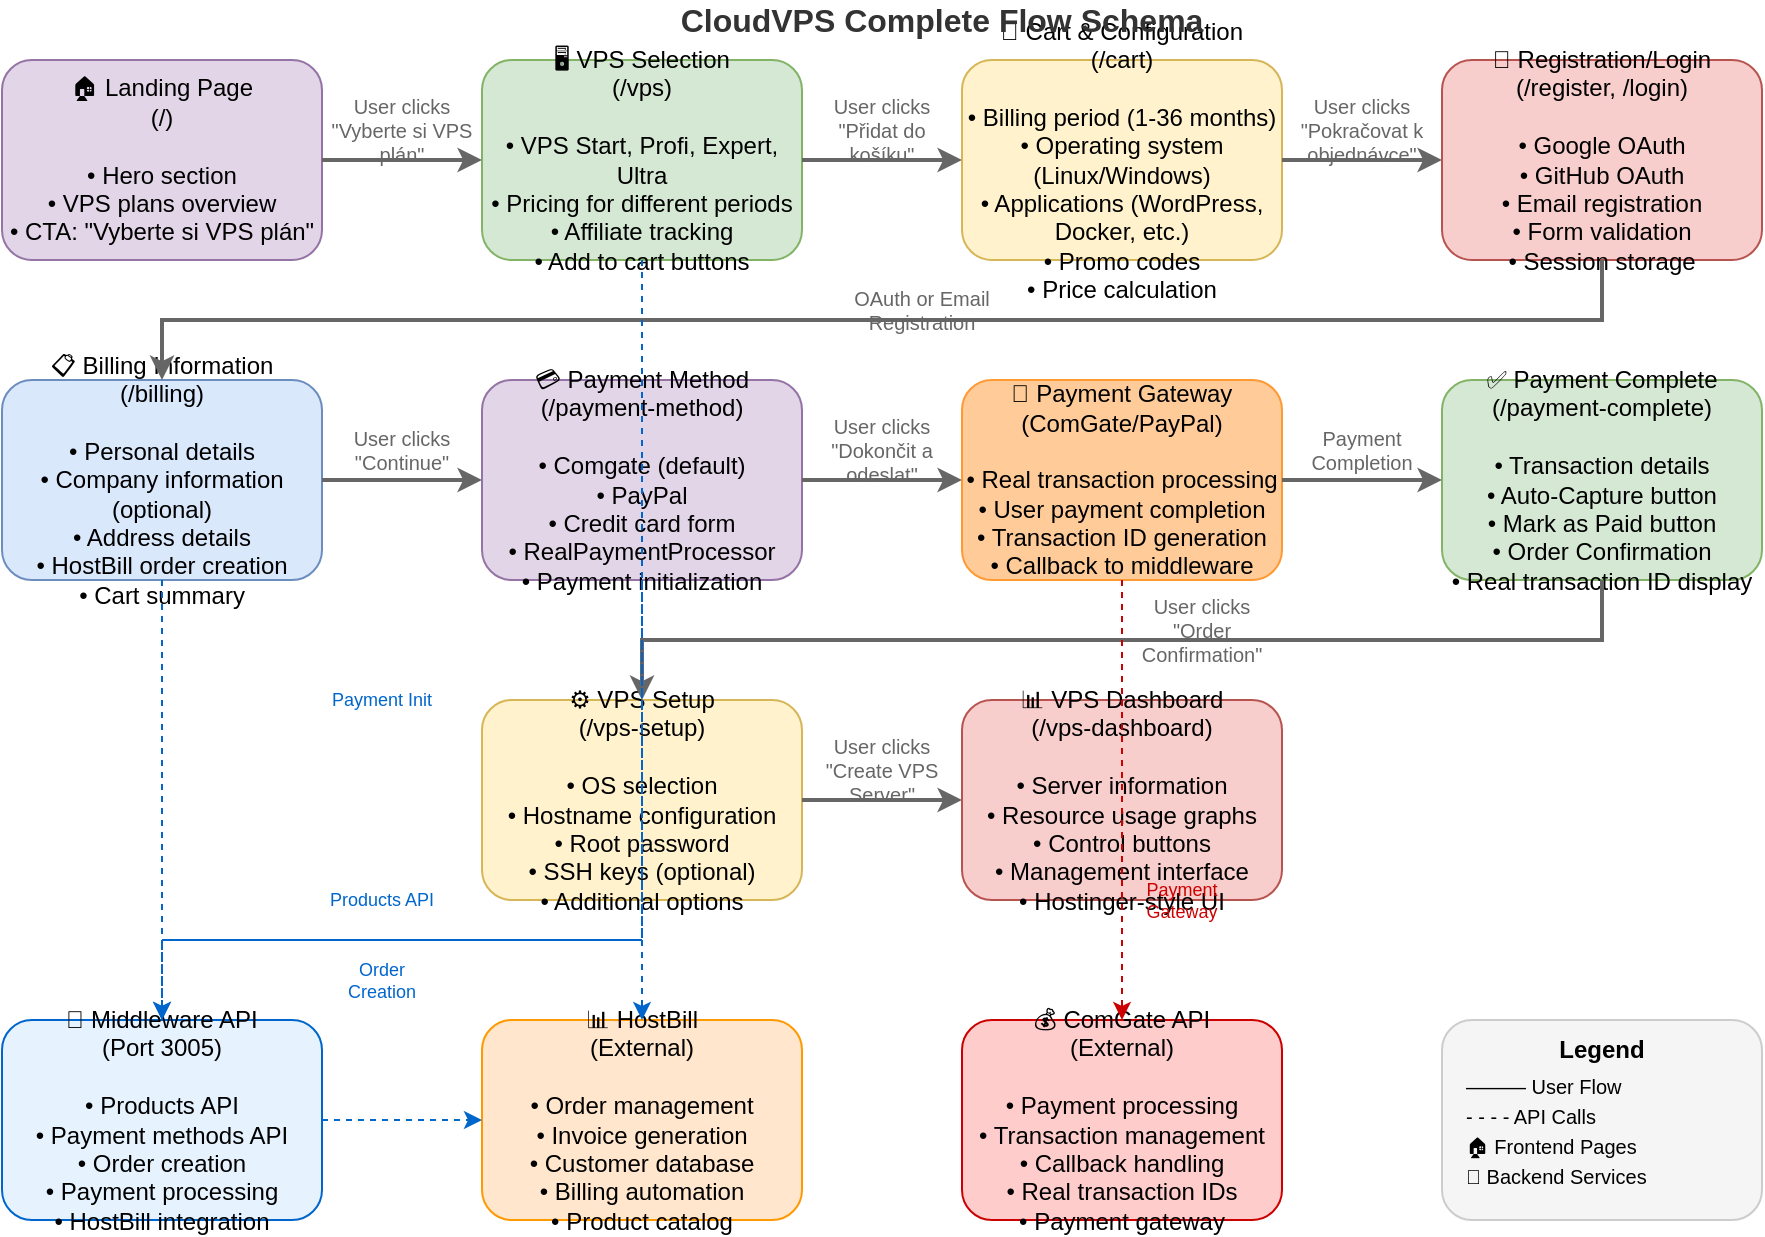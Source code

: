 <mxfile version="22.1.16" type="device">
  <diagram name="VPS Complete Flow" id="vps-complete-flow">
    <mxGraphModel dx="1422" dy="794" grid="1" gridSize="10" guides="1" tooltips="1" connect="1" arrows="1" fold="1" page="1" pageScale="1" pageWidth="1169" pageHeight="827" math="0" shadow="0">
      <root>
        <mxCell id="0" />
        <mxCell id="1" parent="0" />
        
        <!-- Landing Page -->
        <mxCell id="landing" value="🏠 Landing Page&#xa;(/)&#xa;&#xa;• Hero section&#xa;• VPS plans overview&#xa;• CTA: &quot;Vyberte si VPS plán&quot;" style="rounded=1;whiteSpace=wrap;html=1;fillColor=#e1d5e7;strokeColor=#9673a6;fontSize=12;align=center;" vertex="1" parent="1">
          <mxGeometry x="80" y="40" width="160" height="100" as="geometry" />
        </mxCell>
        
        <!-- VPS Selection -->
        <mxCell id="vps" value="🖥️ VPS Selection&#xa;(/vps)&#xa;&#xa;• VPS Start, Profi, Expert, Ultra&#xa;• Pricing for different periods&#xa;• Affiliate tracking&#xa;• Add to cart buttons" style="rounded=1;whiteSpace=wrap;html=1;fillColor=#d5e8d4;strokeColor=#82b366;fontSize=12;align=center;" vertex="1" parent="1">
          <mxGeometry x="320" y="40" width="160" height="100" as="geometry" />
        </mxCell>
        
        <!-- Cart Configuration -->
        <mxCell id="cart" value="🛒 Cart &amp; Configuration&#xa;(/cart)&#xa;&#xa;• Billing period (1-36 months)&#xa;• Operating system (Linux/Windows)&#xa;• Applications (WordPress, Docker, etc.)&#xa;• Promo codes&#xa;• Price calculation" style="rounded=1;whiteSpace=wrap;html=1;fillColor=#fff2cc;strokeColor=#d6b656;fontSize=12;align=center;" vertex="1" parent="1">
          <mxGeometry x="560" y="40" width="160" height="100" as="geometry" />
        </mxCell>
        
        <!-- Registration -->
        <mxCell id="register" value="👤 Registration/Login&#xa;(/register, /login)&#xa;&#xa;• Google OAuth&#xa;• GitHub OAuth&#xa;• Email registration&#xa;• Form validation&#xa;• Session storage" style="rounded=1;whiteSpace=wrap;html=1;fillColor=#f8cecc;strokeColor=#b85450;fontSize=12;align=center;" vertex="1" parent="1">
          <mxGeometry x="800" y="40" width="160" height="100" as="geometry" />
        </mxCell>
        
        <!-- Billing Information -->
        <mxCell id="billing" value="📋 Billing Information&#xa;(/billing)&#xa;&#xa;• Personal details&#xa;• Company information (optional)&#xa;• Address details&#xa;• HostBill order creation&#xa;• Cart summary" style="rounded=1;whiteSpace=wrap;html=1;fillColor=#dae8fc;strokeColor=#6c8ebf;fontSize=12;align=center;" vertex="1" parent="1">
          <mxGeometry x="80" y="200" width="160" height="100" as="geometry" />
        </mxCell>
        
        <!-- Payment Method -->
        <mxCell id="payment-method" value="💳 Payment Method&#xa;(/payment-method)&#xa;&#xa;• Comgate (default)&#xa;• PayPal&#xa;• Credit card form&#xa;• RealPaymentProcessor&#xa;• Payment initialization" style="rounded=1;whiteSpace=wrap;html=1;fillColor=#e1d5e7;strokeColor=#9673a6;fontSize=12;align=center;" vertex="1" parent="1">
          <mxGeometry x="320" y="200" width="160" height="100" as="geometry" />
        </mxCell>
        
        <!-- Payment Gateway -->
        <mxCell id="payment-gateway" value="🏦 Payment Gateway&#xa;(ComGate/PayPal)&#xa;&#xa;• Real transaction processing&#xa;• User payment completion&#xa;• Transaction ID generation&#xa;• Callback to middleware" style="rounded=1;whiteSpace=wrap;html=1;fillColor=#ffcc99;strokeColor=#ff9933;fontSize=12;align=center;" vertex="1" parent="1">
          <mxGeometry x="560" y="200" width="160" height="100" as="geometry" />
        </mxCell>
        
        <!-- Payment Complete -->
        <mxCell id="payment-complete" value="✅ Payment Complete&#xa;(/payment-complete)&#xa;&#xa;• Transaction details&#xa;• Auto-Capture button&#xa;• Mark as Paid button&#xa;• Order Confirmation&#xa;• Real transaction ID display" style="rounded=1;whiteSpace=wrap;html=1;fillColor=#d5e8d4;strokeColor=#82b366;fontSize=12;align=center;" vertex="1" parent="1">
          <mxGeometry x="800" y="200" width="160" height="100" as="geometry" />
        </mxCell>
        
        <!-- VPS Setup -->
        <mxCell id="vps-setup" value="⚙️ VPS Setup&#xa;(/vps-setup)&#xa;&#xa;• OS selection&#xa;• Hostname configuration&#xa;• Root password&#xa;• SSH keys (optional)&#xa;• Additional options" style="rounded=1;whiteSpace=wrap;html=1;fillColor=#fff2cc;strokeColor=#d6b656;fontSize=12;align=center;" vertex="1" parent="1">
          <mxGeometry x="320" y="360" width="160" height="100" as="geometry" />
        </mxCell>
        
        <!-- VPS Dashboard -->
        <mxCell id="vps-dashboard" value="📊 VPS Dashboard&#xa;(/vps-dashboard)&#xa;&#xa;• Server information&#xa;• Resource usage graphs&#xa;• Control buttons&#xa;• Management interface&#xa;• Hostinger-style UI" style="rounded=1;whiteSpace=wrap;html=1;fillColor=#f8cecc;strokeColor=#b85450;fontSize=12;align=center;" vertex="1" parent="1">
          <mxGeometry x="560" y="360" width="160" height="100" as="geometry" />
        </mxCell>
        
        <!-- Middleware API -->
        <mxCell id="middleware" value="🔧 Middleware API&#xa;(Port 3005)&#xa;&#xa;• Products API&#xa;• Payment methods API&#xa;• Order creation&#xa;• Payment processing&#xa;• HostBill integration" style="rounded=1;whiteSpace=wrap;html=1;fillColor=#e6f3ff;strokeColor=#0066cc;fontSize=12;align=center;" vertex="1" parent="1">
          <mxGeometry x="80" y="520" width="160" height="100" as="geometry" />
        </mxCell>
        
        <!-- HostBill -->
        <mxCell id="hostbill" value="📊 HostBill&#xa;(External)&#xa;&#xa;• Order management&#xa;• Invoice generation&#xa;• Customer database&#xa;• Billing automation&#xa;• Product catalog" style="rounded=1;whiteSpace=wrap;html=1;fillColor=#ffe6cc;strokeColor=#ff9900;fontSize=12;align=center;" vertex="1" parent="1">
          <mxGeometry x="320" y="520" width="160" height="100" as="geometry" />
        </mxCell>
        
        <!-- ComGate -->
        <mxCell id="comgate" value="💰 ComGate API&#xa;(External)&#xa;&#xa;• Payment processing&#xa;• Transaction management&#xa;• Callback handling&#xa;• Real transaction IDs&#xa;• Payment gateway" style="rounded=1;whiteSpace=wrap;html=1;fillColor=#ffcccc;strokeColor=#cc0000;fontSize=12;align=center;" vertex="1" parent="1">
          <mxGeometry x="560" y="520" width="160" height="100" as="geometry" />
        </mxCell>
        
        <!-- Flow Arrows -->
        <mxCell id="arrow1" style="edgeStyle=orthogonalEdgeStyle;rounded=0;orthogonalLoop=1;jettySize=auto;html=1;strokeWidth=2;strokeColor=#666666;" edge="1" parent="1" source="landing" target="vps">
          <mxGeometry relative="1" as="geometry" />
        </mxCell>
        
        <mxCell id="arrow2" style="edgeStyle=orthogonalEdgeStyle;rounded=0;orthogonalLoop=1;jettySize=auto;html=1;strokeWidth=2;strokeColor=#666666;" edge="1" parent="1" source="vps" target="cart">
          <mxGeometry relative="1" as="geometry" />
        </mxCell>
        
        <mxCell id="arrow3" style="edgeStyle=orthogonalEdgeStyle;rounded=0;orthogonalLoop=1;jettySize=auto;html=1;strokeWidth=2;strokeColor=#666666;" edge="1" parent="1" source="cart" target="register">
          <mxGeometry relative="1" as="geometry" />
        </mxCell>
        
        <mxCell id="arrow4" style="edgeStyle=orthogonalEdgeStyle;rounded=0;orthogonalLoop=1;jettySize=auto;html=1;strokeWidth=2;strokeColor=#666666;" edge="1" parent="1" source="register" target="billing">
          <mxGeometry relative="1" as="geometry">
            <Array as="points">
              <mxPoint x="880" y="170" />
              <mxPoint x="160" y="170" />
            </Array>
          </mxGeometry>
        </mxCell>
        
        <mxCell id="arrow5" style="edgeStyle=orthogonalEdgeStyle;rounded=0;orthogonalLoop=1;jettySize=auto;html=1;strokeWidth=2;strokeColor=#666666;" edge="1" parent="1" source="billing" target="payment-method">
          <mxGeometry relative="1" as="geometry" />
        </mxCell>
        
        <mxCell id="arrow6" style="edgeStyle=orthogonalEdgeStyle;rounded=0;orthogonalLoop=1;jettySize=auto;html=1;strokeWidth=2;strokeColor=#666666;" edge="1" parent="1" source="payment-method" target="payment-gateway">
          <mxGeometry relative="1" as="geometry" />
        </mxCell>
        
        <mxCell id="arrow7" style="edgeStyle=orthogonalEdgeStyle;rounded=0;orthogonalLoop=1;jettySize=auto;html=1;strokeWidth=2;strokeColor=#666666;" edge="1" parent="1" source="payment-gateway" target="payment-complete">
          <mxGeometry relative="1" as="geometry" />
        </mxCell>
        
        <mxCell id="arrow8" style="edgeStyle=orthogonalEdgeStyle;rounded=0;orthogonalLoop=1;jettySize=auto;html=1;strokeWidth=2;strokeColor=#666666;" edge="1" parent="1" source="payment-complete" target="vps-setup">
          <mxGeometry relative="1" as="geometry">
            <Array as="points">
              <mxPoint x="880" y="330" />
              <mxPoint x="400" y="330" />
            </Array>
          </mxGeometry>
        </mxCell>
        
        <mxCell id="arrow9" style="edgeStyle=orthogonalEdgeStyle;rounded=0;orthogonalLoop=1;jettySize=auto;html=1;strokeWidth=2;strokeColor=#666666;" edge="1" parent="1" source="vps-setup" target="vps-dashboard">
          <mxGeometry relative="1" as="geometry" />
        </mxCell>
        
        <!-- API Connections -->
        <mxCell id="api1" style="edgeStyle=orthogonalEdgeStyle;rounded=0;orthogonalLoop=1;jettySize=auto;html=1;strokeWidth=1;strokeColor=#0066cc;dashed=1;" edge="1" parent="1" source="vps" target="middleware">
          <mxGeometry relative="1" as="geometry">
            <Array as="points">
              <mxPoint x="400" y="480" />
              <mxPoint x="160" y="480" />
            </Array>
          </mxGeometry>
        </mxCell>
        
        <mxCell id="api2" style="edgeStyle=orthogonalEdgeStyle;rounded=0;orthogonalLoop=1;jettySize=auto;html=1;strokeWidth=1;strokeColor=#0066cc;dashed=1;" edge="1" parent="1" source="billing" target="hostbill">
          <mxGeometry relative="1" as="geometry">
            <Array as="points">
              <mxPoint x="160" y="480" />
              <mxPoint x="400" y="480" />
            </Array>
          </mxGeometry>
        </mxCell>
        
        <mxCell id="api3" style="edgeStyle=orthogonalEdgeStyle;rounded=0;orthogonalLoop=1;jettySize=auto;html=1;strokeWidth=1;strokeColor=#0066cc;dashed=1;" edge="1" parent="1" source="payment-method" target="middleware">
          <mxGeometry relative="1" as="geometry">
            <Array as="points">
              <mxPoint x="400" y="480" />
              <mxPoint x="160" y="480" />
            </Array>
          </mxGeometry>
        </mxCell>
        
        <mxCell id="api4" style="edgeStyle=orthogonalEdgeStyle;rounded=0;orthogonalLoop=1;jettySize=auto;html=1;strokeWidth=1;strokeColor=#cc0000;dashed=1;" edge="1" parent="1" source="payment-gateway" target="comgate">
          <mxGeometry relative="1" as="geometry">
            <Array as="points">
              <mxPoint x="640" y="480" />
              <mxPoint x="640" y="480" />
            </Array>
          </mxGeometry>
        </mxCell>
        
        <mxCell id="api5" style="edgeStyle=orthogonalEdgeStyle;rounded=0;orthogonalLoop=1;jettySize=auto;html=1;strokeWidth=1;strokeColor=#0066cc;dashed=1;" edge="1" parent="1" source="middleware" target="hostbill">
          <mxGeometry relative="1" as="geometry" />
        </mxCell>
        
        <!-- Labels -->
        <mxCell id="label1" value="User clicks&#xa;&quot;Vyberte si VPS plán&quot;" style="text;html=1;strokeColor=none;fillColor=none;align=center;verticalAlign=middle;whiteSpace=wrap;rounded=0;fontSize=10;fontColor=#666666;" vertex="1" parent="1">
          <mxGeometry x="240" y="60" width="80" height="30" as="geometry" />
        </mxCell>
        
        <mxCell id="label2" value="User clicks&#xa;&quot;Přidat do košíku&quot;" style="text;html=1;strokeColor=none;fillColor=none;align=center;verticalAlign=middle;whiteSpace=wrap;rounded=0;fontSize=10;fontColor=#666666;" vertex="1" parent="1">
          <mxGeometry x="480" y="60" width="80" height="30" as="geometry" />
        </mxCell>
        
        <mxCell id="label3" value="User clicks&#xa;&quot;Pokračovat k objednávce&quot;" style="text;html=1;strokeColor=none;fillColor=none;align=center;verticalAlign=middle;whiteSpace=wrap;rounded=0;fontSize=10;fontColor=#666666;" vertex="1" parent="1">
          <mxGeometry x="720" y="60" width="80" height="30" as="geometry" />
        </mxCell>
        
        <mxCell id="label4" value="OAuth or Email&#xa;Registration" style="text;html=1;strokeColor=none;fillColor=none;align=center;verticalAlign=middle;whiteSpace=wrap;rounded=0;fontSize=10;fontColor=#666666;" vertex="1" parent="1">
          <mxGeometry x="500" y="150" width="80" height="30" as="geometry" />
        </mxCell>
        
        <mxCell id="label5" value="User clicks&#xa;&quot;Continue&quot;" style="text;html=1;strokeColor=none;fillColor=none;align=center;verticalAlign=middle;whiteSpace=wrap;rounded=0;fontSize=10;fontColor=#666666;" vertex="1" parent="1">
          <mxGeometry x="240" y="220" width="80" height="30" as="geometry" />
        </mxCell>
        
        <mxCell id="label6" value="User clicks&#xa;&quot;Dokončit a odeslat&quot;" style="text;html=1;strokeColor=none;fillColor=none;align=center;verticalAlign=middle;whiteSpace=wrap;rounded=0;fontSize=10;fontColor=#666666;" vertex="1" parent="1">
          <mxGeometry x="480" y="220" width="80" height="30" as="geometry" />
        </mxCell>
        
        <mxCell id="label7" value="Payment&#xa;Completion" style="text;html=1;strokeColor=none;fillColor=none;align=center;verticalAlign=middle;whiteSpace=wrap;rounded=0;fontSize=10;fontColor=#666666;" vertex="1" parent="1">
          <mxGeometry x="720" y="220" width="80" height="30" as="geometry" />
        </mxCell>
        
        <mxCell id="label8" value="User clicks&#xa;&quot;Order Confirmation&quot;" style="text;html=1;strokeColor=none;fillColor=none;align=center;verticalAlign=middle;whiteSpace=wrap;rounded=0;fontSize=10;fontColor=#666666;" vertex="1" parent="1">
          <mxGeometry x="640" y="310" width="80" height="30" as="geometry" />
        </mxCell>
        
        <mxCell id="label9" value="User clicks&#xa;&quot;Create VPS Server&quot;" style="text;html=1;strokeColor=none;fillColor=none;align=center;verticalAlign=middle;whiteSpace=wrap;rounded=0;fontSize=10;fontColor=#666666;" vertex="1" parent="1">
          <mxGeometry x="480" y="380" width="80" height="30" as="geometry" />
        </mxCell>
        
        <!-- API Labels -->
        <mxCell id="api-label1" value="Products API" style="text;html=1;strokeColor=none;fillColor=none;align=center;verticalAlign=middle;whiteSpace=wrap;rounded=0;fontSize=9;fontColor=#0066cc;" vertex="1" parent="1">
          <mxGeometry x="240" y="450" width="60" height="20" as="geometry" />
        </mxCell>
        
        <mxCell id="api-label2" value="Order Creation" style="text;html=1;strokeColor=none;fillColor=none;align=center;verticalAlign=middle;whiteSpace=wrap;rounded=0;fontSize=9;fontColor=#0066cc;" vertex="1" parent="1">
          <mxGeometry x="240" y="490" width="60" height="20" as="geometry" />
        </mxCell>
        
        <mxCell id="api-label3" value="Payment Init" style="text;html=1;strokeColor=none;fillColor=none;align=center;verticalAlign=middle;whiteSpace=wrap;rounded=0;fontSize=9;fontColor=#0066cc;" vertex="1" parent="1">
          <mxGeometry x="240" y="350" width="60" height="20" as="geometry" />
        </mxCell>
        
        <mxCell id="api-label4" value="Payment Gateway" style="text;html=1;strokeColor=none;fillColor=none;align=center;verticalAlign=middle;whiteSpace=wrap;rounded=0;fontSize=9;fontColor=#cc0000;" vertex="1" parent="1">
          <mxGeometry x="640" y="450" width="60" height="20" as="geometry" />
        </mxCell>
        
        <!-- Title -->
        <mxCell id="title" value="CloudVPS Complete Flow Schema" style="text;html=1;strokeColor=none;fillColor=none;align=center;verticalAlign=middle;whiteSpace=wrap;rounded=0;fontSize=16;fontStyle=1;fontColor=#333333;" vertex="1" parent="1">
          <mxGeometry x="400" y="10" width="300" height="20" as="geometry" />
        </mxCell>
        
        <!-- Legend -->
        <mxCell id="legend-bg" value="" style="rounded=1;whiteSpace=wrap;html=1;fillColor=#f5f5f5;strokeColor=#cccccc;" vertex="1" parent="1">
          <mxGeometry x="800" y="520" width="160" height="100" as="geometry" />
        </mxCell>
        
        <mxCell id="legend-title" value="Legend" style="text;html=1;strokeColor=none;fillColor=none;align=center;verticalAlign=middle;whiteSpace=wrap;rounded=0;fontSize=12;fontStyle=1;" vertex="1" parent="1">
          <mxGeometry x="800" y="525" width="160" height="20" as="geometry" />
        </mxCell>
        
        <mxCell id="legend1" value="——— User Flow" style="text;html=1;strokeColor=none;fillColor=none;align=left;verticalAlign=middle;whiteSpace=wrap;rounded=0;fontSize=10;" vertex="1" parent="1">
          <mxGeometry x="810" y="545" width="140" height="15" as="geometry" />
        </mxCell>
        
        <mxCell id="legend2" value="- - - - API Calls" style="text;html=1;strokeColor=none;fillColor=none;align=left;verticalAlign=middle;whiteSpace=wrap;rounded=0;fontSize=10;" vertex="1" parent="1">
          <mxGeometry x="810" y="560" width="140" height="15" as="geometry" />
        </mxCell>
        
        <mxCell id="legend3" value="🏠 Frontend Pages" style="text;html=1;strokeColor=none;fillColor=none;align=left;verticalAlign=middle;whiteSpace=wrap;rounded=0;fontSize=10;" vertex="1" parent="1">
          <mxGeometry x="810" y="575" width="140" height="15" as="geometry" />
        </mxCell>
        
        <mxCell id="legend4" value="🔧 Backend Services" style="text;html=1;strokeColor=none;fillColor=none;align=left;verticalAlign=middle;whiteSpace=wrap;rounded=0;fontSize=10;" vertex="1" parent="1">
          <mxGeometry x="810" y="590" width="140" height="15" as="geometry" />
        </mxCell>
        
      </root>
    </mxGraphModel>
  </diagram>
</mxfile>
